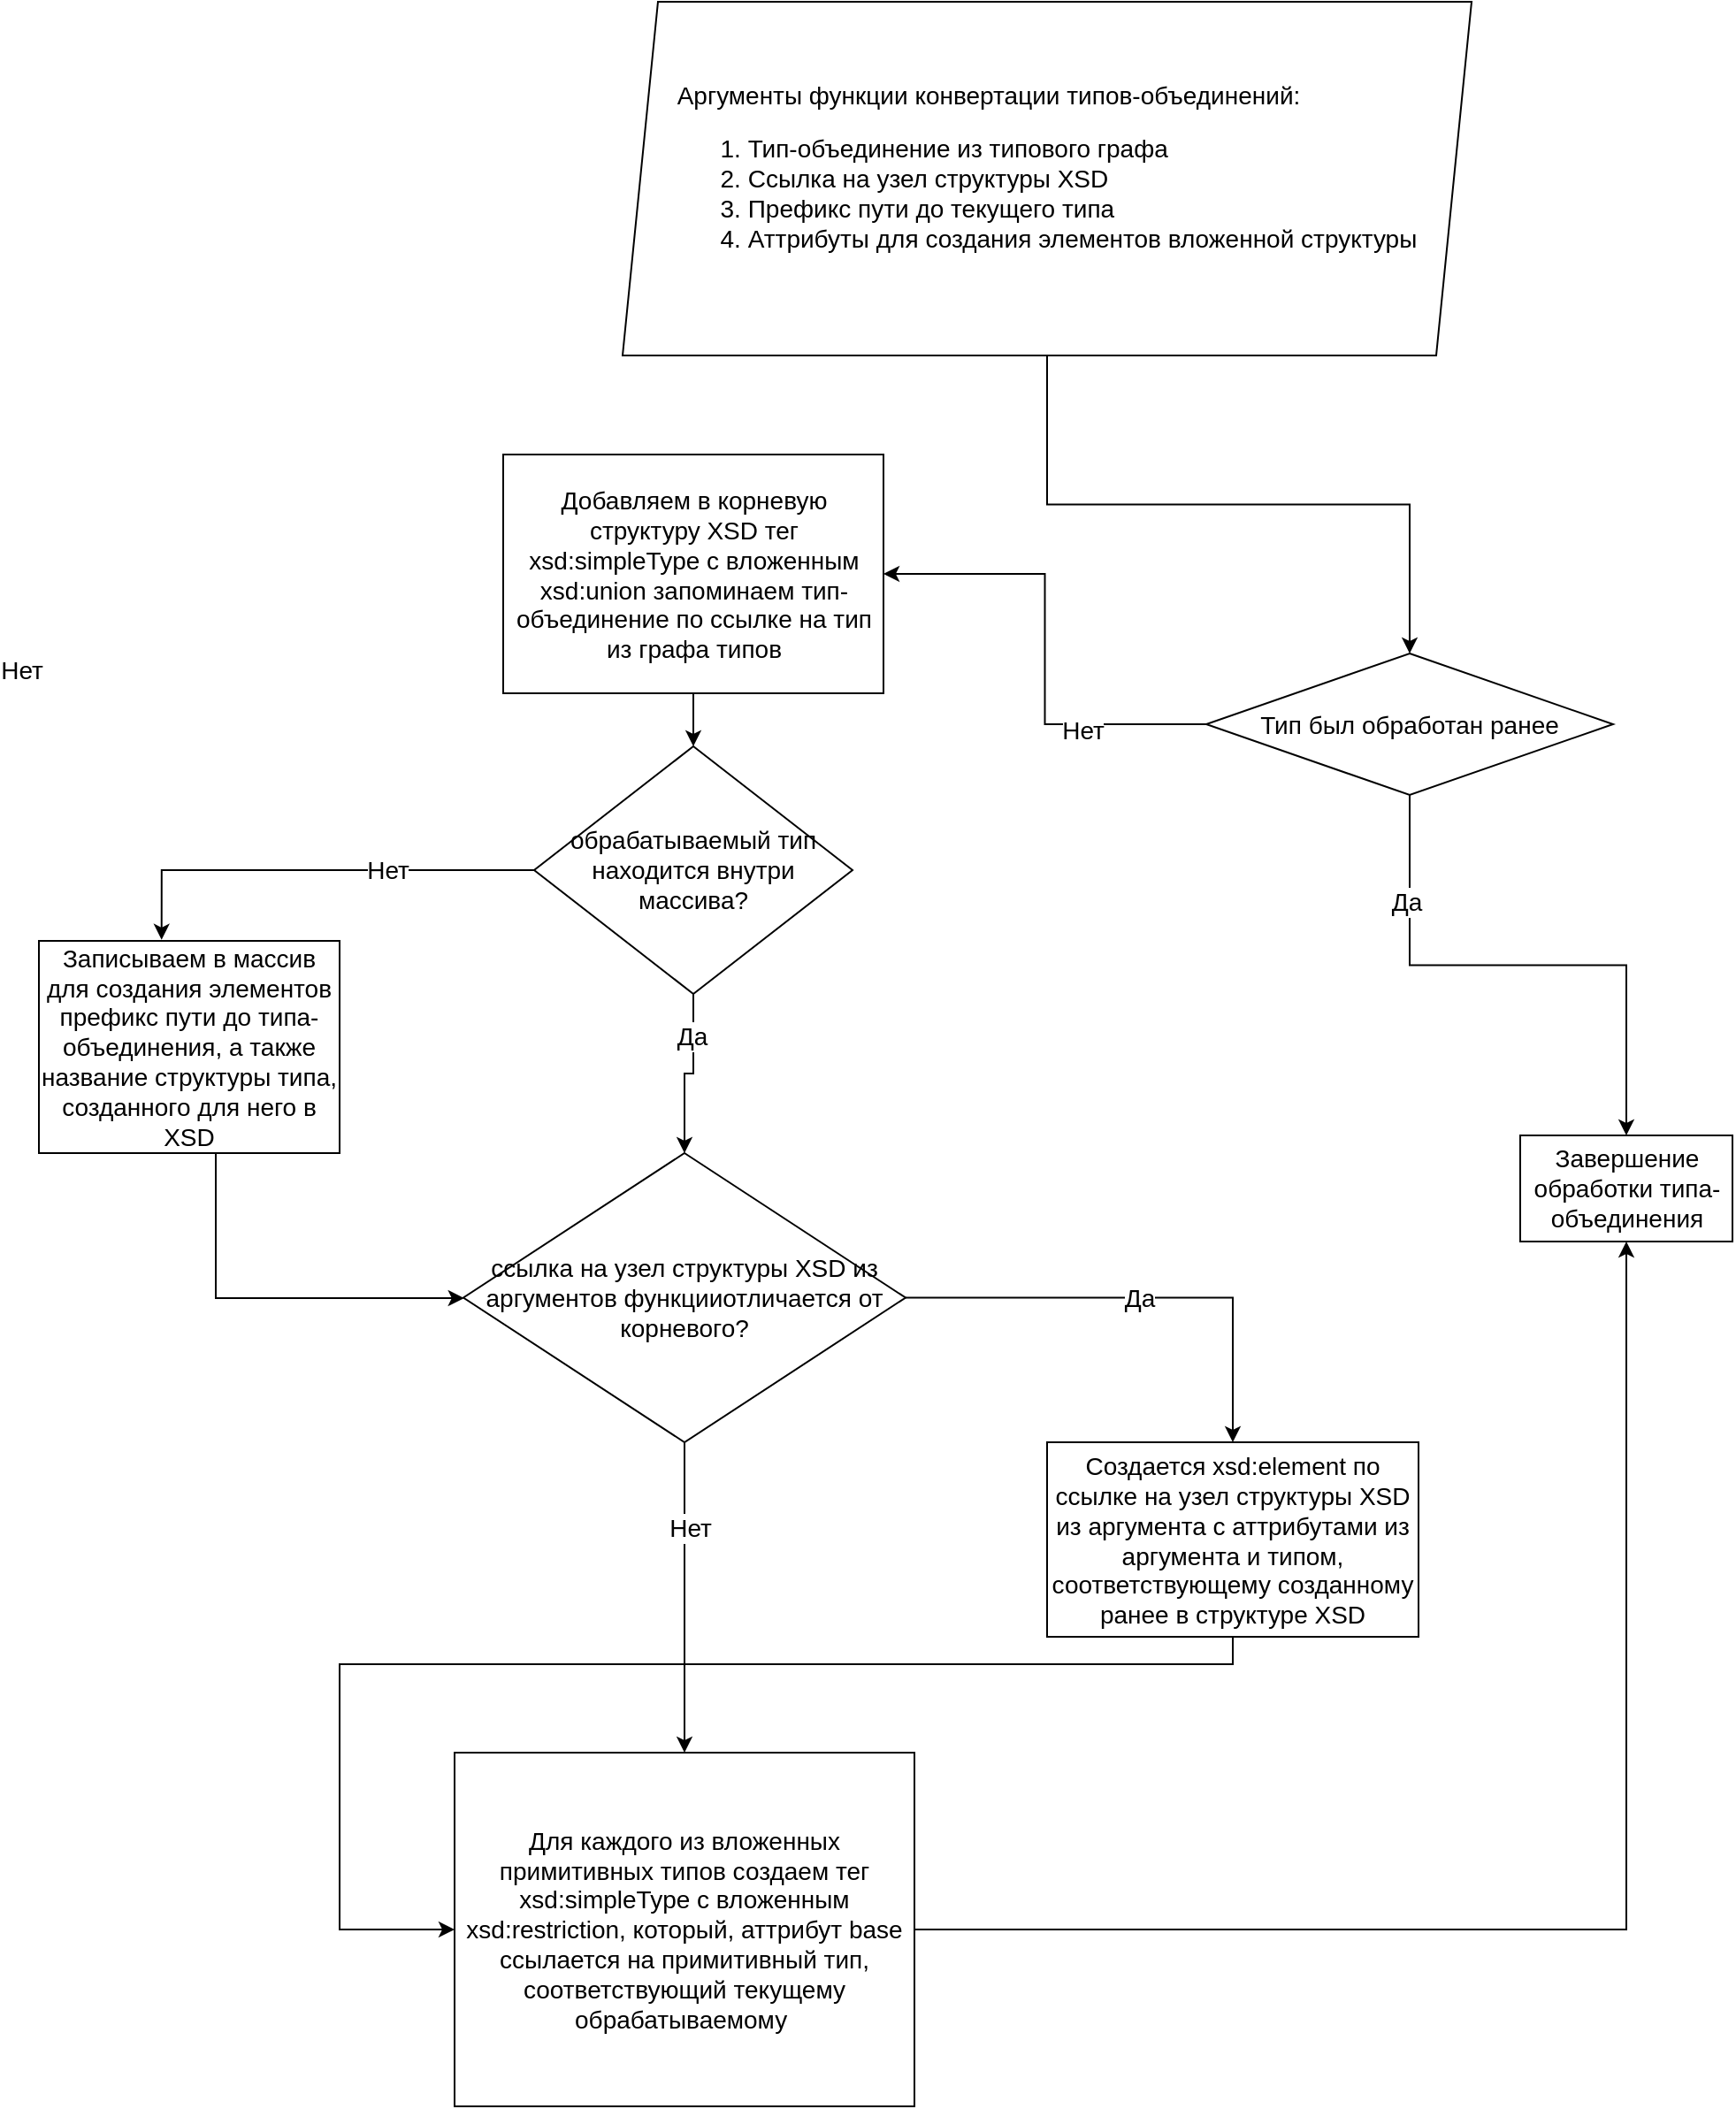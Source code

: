 <mxfile version="24.4.3" type="github">
  <diagram name="Page-1" id="1ZYs2tdE7VTASou5oJv-">
    <mxGraphModel dx="3702" dy="-543" grid="1" gridSize="10" guides="1" tooltips="1" connect="1" arrows="1" fold="1" page="1" pageScale="1" pageWidth="827" pageHeight="1169" math="0" shadow="0">
      <root>
        <mxCell id="0" />
        <mxCell id="1" parent="0" />
        <mxCell id="fsPnInhIbxaVqLAc1cNe-1" style="edgeStyle=orthogonalEdgeStyle;rounded=0;orthogonalLoop=1;jettySize=auto;html=1;entryX=0.5;entryY=0;entryDx=0;entryDy=0;fontSize=14;" edge="1" parent="1" source="fsPnInhIbxaVqLAc1cNe-2" target="fsPnInhIbxaVqLAc1cNe-7">
          <mxGeometry relative="1" as="geometry" />
        </mxCell>
        <mxCell id="fsPnInhIbxaVqLAc1cNe-2" value="&lt;div style=&quot;text-align: justify; font-size: 14px;&quot;&gt;Аргументы функции конвертации типов-объединений:&lt;/div&gt;&lt;ol style=&quot;font-size: 14px;&quot;&gt;&lt;li style=&quot;text-align: justify; font-size: 14px;&quot;&gt;Тип-объединение из типового графа&lt;/li&gt;&lt;li style=&quot;text-align: justify; font-size: 14px;&quot;&gt;Ссылка на узел структуры XSD&lt;/li&gt;&lt;li style=&quot;text-align: justify; font-size: 14px;&quot;&gt;Префикс пути до текущего типа&lt;/li&gt;&lt;li style=&quot;text-align: justify; font-size: 14px;&quot;&gt;Аттрибуты для создания элементов вложенной структуры&lt;/li&gt;&lt;/ol&gt;" style="shape=parallelogram;perimeter=parallelogramPerimeter;whiteSpace=wrap;html=1;fixedSize=1;fontSize=14;" vertex="1" parent="1">
          <mxGeometry x="-1570" y="1270" width="480" height="200" as="geometry" />
        </mxCell>
        <mxCell id="fsPnInhIbxaVqLAc1cNe-3" style="edgeStyle=orthogonalEdgeStyle;rounded=0;orthogonalLoop=1;jettySize=auto;html=1;fontSize=14;" edge="1" parent="1" source="fsPnInhIbxaVqLAc1cNe-7" target="fsPnInhIbxaVqLAc1cNe-9">
          <mxGeometry relative="1" as="geometry" />
        </mxCell>
        <mxCell id="fsPnInhIbxaVqLAc1cNe-4" value="Нет" style="edgeLabel;html=1;align=center;verticalAlign=middle;resizable=0;points=[];fontSize=14;" vertex="1" connectable="0" parent="fsPnInhIbxaVqLAc1cNe-3">
          <mxGeometry x="-0.469" y="3" relative="1" as="geometry">
            <mxPoint x="1" as="offset" />
          </mxGeometry>
        </mxCell>
        <mxCell id="fsPnInhIbxaVqLAc1cNe-5" style="edgeStyle=orthogonalEdgeStyle;rounded=0;orthogonalLoop=1;jettySize=auto;html=1;fontSize=14;" edge="1" parent="1" source="fsPnInhIbxaVqLAc1cNe-7" target="fsPnInhIbxaVqLAc1cNe-13">
          <mxGeometry relative="1" as="geometry" />
        </mxCell>
        <mxCell id="fsPnInhIbxaVqLAc1cNe-6" value="Да" style="edgeLabel;html=1;align=center;verticalAlign=middle;resizable=0;points=[];fontSize=14;" vertex="1" connectable="0" parent="fsPnInhIbxaVqLAc1cNe-5">
          <mxGeometry x="-0.608" y="-2" relative="1" as="geometry">
            <mxPoint y="-1" as="offset" />
          </mxGeometry>
        </mxCell>
        <mxCell id="fsPnInhIbxaVqLAc1cNe-7" value="&lt;span style=&quot;font-size: 14px;&quot;&gt;Тип был обработан ранее&lt;/span&gt;" style="rhombus;whiteSpace=wrap;html=1;fontSize=14;" vertex="1" parent="1">
          <mxGeometry x="-1240" y="1638.5" width="230" height="80" as="geometry" />
        </mxCell>
        <mxCell id="fsPnInhIbxaVqLAc1cNe-8" style="edgeStyle=orthogonalEdgeStyle;rounded=0;orthogonalLoop=1;jettySize=auto;html=1;entryX=0.5;entryY=0;entryDx=0;entryDy=0;fontSize=14;" edge="1" parent="1" source="fsPnInhIbxaVqLAc1cNe-9" target="fsPnInhIbxaVqLAc1cNe-16">
          <mxGeometry relative="1" as="geometry" />
        </mxCell>
        <mxCell id="fsPnInhIbxaVqLAc1cNe-9" value="&lt;span style=&quot;font-size: 14px;&quot;&gt;Добавляем в корневую структуру XSD&amp;nbsp;&lt;/span&gt;&lt;span style=&quot;font-size: 14px;&quot;&gt;тег xsd:simpleType с вложенным xsd:union запоминаем тип-объединение по ссылке на тип из графа типов&lt;/span&gt;" style="rounded=0;whiteSpace=wrap;html=1;fontSize=14;" vertex="1" parent="1">
          <mxGeometry x="-1637.5" y="1526" width="215" height="135" as="geometry" />
        </mxCell>
        <mxCell id="fsPnInhIbxaVqLAc1cNe-10" style="edgeStyle=orthogonalEdgeStyle;rounded=0;orthogonalLoop=1;jettySize=auto;html=1;entryX=0.5;entryY=1;entryDx=0;entryDy=0;exitX=1;exitY=0.5;exitDx=0;exitDy=0;fontSize=14;" edge="1" parent="1" source="fsPnInhIbxaVqLAc1cNe-19" target="fsPnInhIbxaVqLAc1cNe-13">
          <mxGeometry relative="1" as="geometry">
            <mxPoint x="-1357.5" y="2037.0" as="sourcePoint" />
          </mxGeometry>
        </mxCell>
        <mxCell id="fsPnInhIbxaVqLAc1cNe-11" style="edgeStyle=orthogonalEdgeStyle;rounded=0;orthogonalLoop=1;jettySize=auto;html=1;fontSize=14;" edge="1" parent="1" source="fsPnInhIbxaVqLAc1cNe-12" target="fsPnInhIbxaVqLAc1cNe-25">
          <mxGeometry relative="1" as="geometry">
            <Array as="points">
              <mxPoint x="-1800" y="2003" />
            </Array>
          </mxGeometry>
        </mxCell>
        <mxCell id="fsPnInhIbxaVqLAc1cNe-12" value="Записываем в массив для создания элементов префикс пути до типа-объединения, а также название структуры типа, созданного для него в XSD" style="rounded=0;whiteSpace=wrap;html=1;fontSize=14;" vertex="1" parent="1">
          <mxGeometry x="-1900" y="1801" width="170" height="120" as="geometry" />
        </mxCell>
        <mxCell id="fsPnInhIbxaVqLAc1cNe-13" value="Завершение обработки типа-объединения" style="rounded=0;whiteSpace=wrap;html=1;fontSize=14;" vertex="1" parent="1">
          <mxGeometry x="-1062.5" y="1911" width="120" height="60" as="geometry" />
        </mxCell>
        <mxCell id="fsPnInhIbxaVqLAc1cNe-14" style="edgeStyle=orthogonalEdgeStyle;rounded=0;orthogonalLoop=1;jettySize=auto;html=1;entryX=0.5;entryY=0;entryDx=0;entryDy=0;fontSize=14;" edge="1" parent="1" source="fsPnInhIbxaVqLAc1cNe-16" target="fsPnInhIbxaVqLAc1cNe-25">
          <mxGeometry relative="1" as="geometry">
            <mxPoint x="-1522.5" y="1942" as="targetPoint" />
          </mxGeometry>
        </mxCell>
        <mxCell id="fsPnInhIbxaVqLAc1cNe-15" value="Да" style="edgeLabel;html=1;align=center;verticalAlign=middle;resizable=0;points=[];fontSize=14;" vertex="1" connectable="0" parent="fsPnInhIbxaVqLAc1cNe-14">
          <mxGeometry x="-0.493" y="-1" relative="1" as="geometry">
            <mxPoint as="offset" />
          </mxGeometry>
        </mxCell>
        <mxCell id="fsPnInhIbxaVqLAc1cNe-16" value="обрабатываемый тип находится внутри массива?" style="rhombus;whiteSpace=wrap;html=1;fontSize=14;" vertex="1" parent="1">
          <mxGeometry x="-1620" y="1691" width="180" height="140" as="geometry" />
        </mxCell>
        <mxCell id="fsPnInhIbxaVqLAc1cNe-17" style="edgeStyle=orthogonalEdgeStyle;rounded=0;orthogonalLoop=1;jettySize=auto;html=1;entryX=0.408;entryY=-0.005;entryDx=0;entryDy=0;entryPerimeter=0;fontSize=14;" edge="1" parent="1" source="fsPnInhIbxaVqLAc1cNe-16" target="fsPnInhIbxaVqLAc1cNe-12">
          <mxGeometry relative="1" as="geometry" />
        </mxCell>
        <mxCell id="fsPnInhIbxaVqLAc1cNe-18" value="Нет" style="edgeLabel;html=1;align=center;verticalAlign=middle;resizable=0;points=[];fontSize=14;" vertex="1" connectable="0" parent="fsPnInhIbxaVqLAc1cNe-17">
          <mxGeometry x="-0.345" relative="1" as="geometry">
            <mxPoint x="-1" as="offset" />
          </mxGeometry>
        </mxCell>
        <mxCell id="fsPnInhIbxaVqLAc1cNe-19" value="&lt;span style=&quot;font-size: 14px;&quot;&gt;Для каждого из вложенных примитивных типов создаем тег xsd:simpleType с вложенным xsd:restriction, который, аттрибут base ссылается на примитивный тип, соответствующий текущему обрабатываемому&amp;nbsp;&lt;/span&gt;" style="rounded=0;whiteSpace=wrap;html=1;fontSize=14;" vertex="1" parent="1">
          <mxGeometry x="-1665" y="2260" width="260" height="200" as="geometry" />
        </mxCell>
        <mxCell id="fsPnInhIbxaVqLAc1cNe-20" style="edgeStyle=orthogonalEdgeStyle;rounded=0;orthogonalLoop=1;jettySize=auto;html=1;entryX=0.5;entryY=0;entryDx=0;entryDy=0;fontSize=14;" edge="1" parent="1" source="fsPnInhIbxaVqLAc1cNe-25" target="fsPnInhIbxaVqLAc1cNe-27">
          <mxGeometry relative="1" as="geometry" />
        </mxCell>
        <mxCell id="fsPnInhIbxaVqLAc1cNe-21" value="Да" style="edgeLabel;html=1;align=center;verticalAlign=middle;resizable=0;points=[];fontSize=14;" vertex="1" connectable="0" parent="fsPnInhIbxaVqLAc1cNe-20">
          <mxGeometry x="-0.004" relative="1" as="geometry">
            <mxPoint x="-1" as="offset" />
          </mxGeometry>
        </mxCell>
        <mxCell id="fsPnInhIbxaVqLAc1cNe-22" value="Нет" style="edgeLabel;html=1;align=center;verticalAlign=middle;resizable=0;points=[];fontSize=14;" vertex="1" connectable="0" parent="1">
          <mxGeometry x="-1910.4" y="1647.435" as="geometry" />
        </mxCell>
        <mxCell id="fsPnInhIbxaVqLAc1cNe-23" style="edgeStyle=orthogonalEdgeStyle;rounded=0;orthogonalLoop=1;jettySize=auto;html=1;entryX=0.5;entryY=0;entryDx=0;entryDy=0;fontSize=14;" edge="1" parent="1" source="fsPnInhIbxaVqLAc1cNe-25" target="fsPnInhIbxaVqLAc1cNe-19">
          <mxGeometry relative="1" as="geometry" />
        </mxCell>
        <mxCell id="fsPnInhIbxaVqLAc1cNe-24" value="Нет" style="edgeLabel;html=1;align=center;verticalAlign=middle;resizable=0;points=[];fontSize=14;" vertex="1" connectable="0" parent="fsPnInhIbxaVqLAc1cNe-23">
          <mxGeometry x="-0.44" y="3" relative="1" as="geometry">
            <mxPoint y="-1" as="offset" />
          </mxGeometry>
        </mxCell>
        <mxCell id="fsPnInhIbxaVqLAc1cNe-25" value="ссылка на узел структуры XSD из аргументов функцииотличается от корневого?" style="rhombus;whiteSpace=wrap;html=1;fontSize=14;" vertex="1" parent="1">
          <mxGeometry x="-1660" y="1921" width="250" height="163.5" as="geometry" />
        </mxCell>
        <mxCell id="fsPnInhIbxaVqLAc1cNe-26" style="edgeStyle=orthogonalEdgeStyle;rounded=0;orthogonalLoop=1;jettySize=auto;html=1;fontSize=14;" edge="1" parent="1" source="fsPnInhIbxaVqLAc1cNe-27" target="fsPnInhIbxaVqLAc1cNe-19">
          <mxGeometry relative="1" as="geometry">
            <Array as="points">
              <mxPoint x="-1225" y="2210" />
              <mxPoint x="-1730" y="2210" />
              <mxPoint x="-1730" y="2360" />
            </Array>
          </mxGeometry>
        </mxCell>
        <mxCell id="fsPnInhIbxaVqLAc1cNe-27" value="Создается xsd:element по ссылке на узел структуры XSD из аргумента с аттрибутами из аргумента и типом, соответствующему созданному ранее в структуре XSD" style="rounded=0;whiteSpace=wrap;html=1;fontSize=14;" vertex="1" parent="1">
          <mxGeometry x="-1330" y="2084.5" width="210" height="110" as="geometry" />
        </mxCell>
      </root>
    </mxGraphModel>
  </diagram>
</mxfile>
